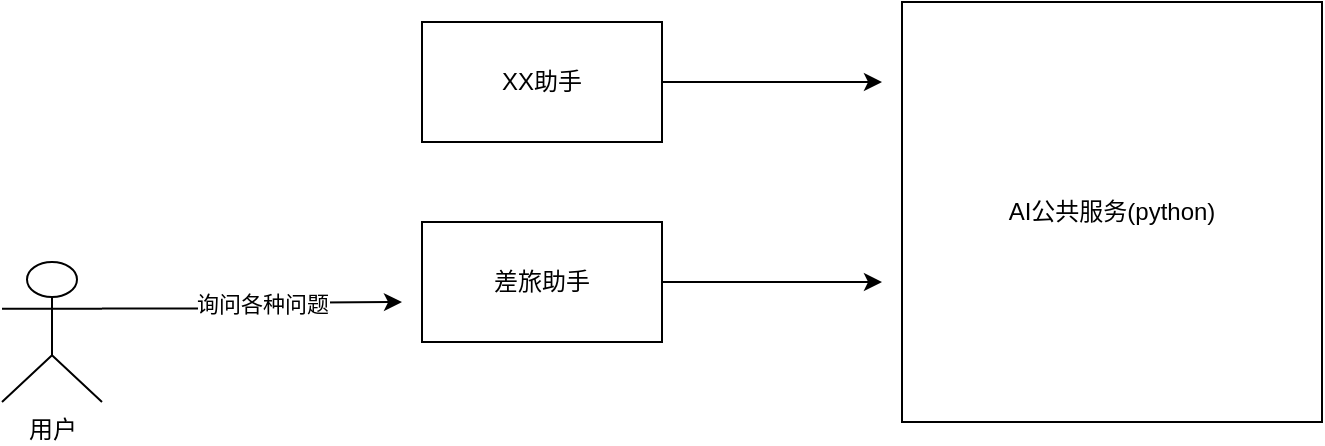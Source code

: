 <mxfile version="26.1.2">
  <diagram name="第 1 页" id="TimXMGxZqtjXBr33XhLs">
    <mxGraphModel dx="954" dy="605" grid="1" gridSize="10" guides="1" tooltips="1" connect="1" arrows="1" fold="1" page="1" pageScale="1" pageWidth="583" pageHeight="827" math="0" shadow="0">
      <root>
        <mxCell id="0" />
        <mxCell id="1" parent="0" />
        <mxCell id="rbJfS5Ykf2xpc7WKGf3x-4" style="edgeStyle=orthogonalEdgeStyle;rounded=0;orthogonalLoop=1;jettySize=auto;html=1;exitX=1;exitY=0.333;exitDx=0;exitDy=0;exitPerimeter=0;" edge="1" parent="1" source="rbJfS5Ykf2xpc7WKGf3x-2">
          <mxGeometry relative="1" as="geometry">
            <mxPoint x="340" y="340" as="targetPoint" />
          </mxGeometry>
        </mxCell>
        <mxCell id="rbJfS5Ykf2xpc7WKGf3x-6" value="询问各种问题" style="edgeLabel;html=1;align=center;verticalAlign=middle;resizable=0;points=[];" vertex="1" connectable="0" parent="rbJfS5Ykf2xpc7WKGf3x-4">
          <mxGeometry x="0.087" relative="1" as="geometry">
            <mxPoint as="offset" />
          </mxGeometry>
        </mxCell>
        <mxCell id="rbJfS5Ykf2xpc7WKGf3x-2" value="用户" style="shape=umlActor;verticalLabelPosition=bottom;verticalAlign=top;html=1;outlineConnect=0;" vertex="1" parent="1">
          <mxGeometry x="140" y="320" width="50" height="70" as="geometry" />
        </mxCell>
        <mxCell id="rbJfS5Ykf2xpc7WKGf3x-14" style="edgeStyle=orthogonalEdgeStyle;rounded=0;orthogonalLoop=1;jettySize=auto;html=1;" edge="1" parent="1" source="rbJfS5Ykf2xpc7WKGf3x-5">
          <mxGeometry relative="1" as="geometry">
            <mxPoint x="580" y="230" as="targetPoint" />
          </mxGeometry>
        </mxCell>
        <mxCell id="rbJfS5Ykf2xpc7WKGf3x-5" value="XX助手" style="rounded=0;whiteSpace=wrap;html=1;" vertex="1" parent="1">
          <mxGeometry x="350" y="200" width="120" height="60" as="geometry" />
        </mxCell>
        <mxCell id="rbJfS5Ykf2xpc7WKGf3x-16" style="edgeStyle=orthogonalEdgeStyle;rounded=0;orthogonalLoop=1;jettySize=auto;html=1;" edge="1" parent="1" source="rbJfS5Ykf2xpc7WKGf3x-8">
          <mxGeometry relative="1" as="geometry">
            <mxPoint x="580" y="330" as="targetPoint" />
          </mxGeometry>
        </mxCell>
        <mxCell id="rbJfS5Ykf2xpc7WKGf3x-8" value="差旅助手" style="rounded=0;whiteSpace=wrap;html=1;" vertex="1" parent="1">
          <mxGeometry x="350" y="300" width="120" height="60" as="geometry" />
        </mxCell>
        <mxCell id="rbJfS5Ykf2xpc7WKGf3x-12" value="AI公共服务(python)" style="whiteSpace=wrap;html=1;aspect=fixed;" vertex="1" parent="1">
          <mxGeometry x="590" y="190" width="210" height="210" as="geometry" />
        </mxCell>
      </root>
    </mxGraphModel>
  </diagram>
</mxfile>

